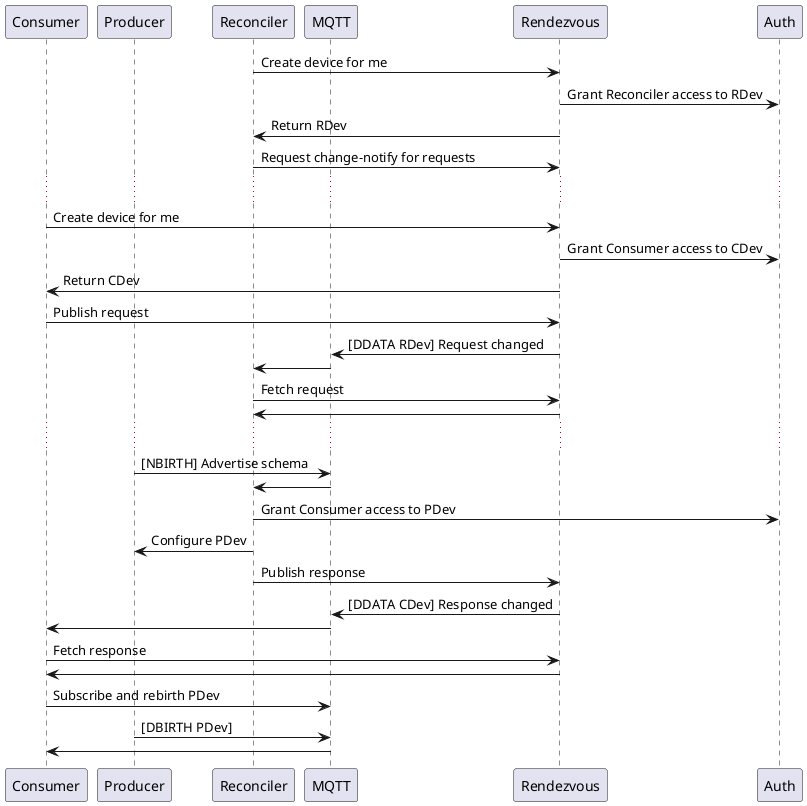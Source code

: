 @startuml

participant     Consumer        as cn
participant     Producer        as pr
participant     Reconciler      as rc
participant     MQTT            as sp
participant     Rendezvous      as rv
participant     Auth            as au

rc -> rv    : Create device for me
rv -> au    : Grant Reconciler access to RDev
rv -> rc    : Return RDev
rc -> rv    : Request change-notify for requests

...
cn -> rv    : Create device for me
rv -> au    : Grant Consumer access to CDev
rv -> cn    : Return CDev
cn -> rv    : Publish request
rv -> sp    : [DDATA RDev] Request changed
sp -> rc
rc -> rv    : Fetch request
rv -> rc

...
pr -> sp    : [NBIRTH] Advertise schema
sp -> rc
rc -> au    : Grant Consumer access to PDev
rc -> pr    : Configure PDev
rc -> rv    : Publish response
rv -> sp    : [DDATA CDev] Response changed
sp -> cn
cn -> rv    : Fetch response
rv -> cn
cn -> sp    : Subscribe and rebirth PDev
pr -> sp    : [DBIRTH PDev]
sp -> cn

@enduml
